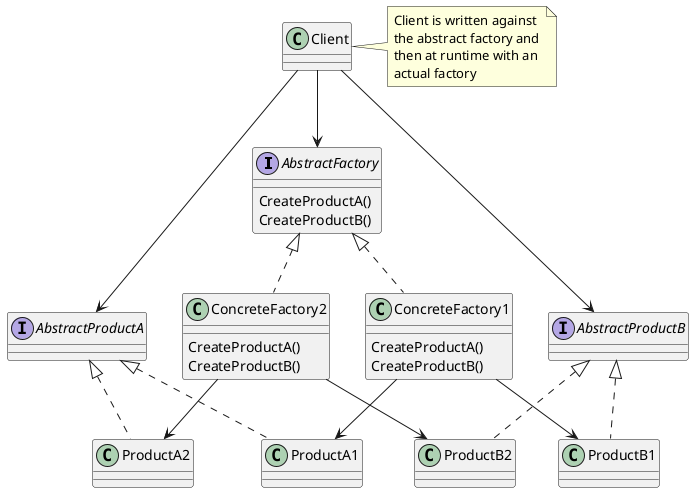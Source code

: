 @startuml

interface AbstractFactory {
  CreateProductA()
  CreateProductB()
}

class ConcreteFactory1 implements AbstractFactory {
  CreateProductA()
  CreateProductB()
}

class ConcreteFactory2 implements AbstractFactory {
  CreateProductA()
  CreateProductB()
}


interface AbstractProductA
class ProductA1 implements AbstractProductA
class ProductA2 implements AbstractProductA

interface AbstractProductB
class ProductB1 implements AbstractProductB
class ProductB2 implements AbstractProductB

ConcreteFactory1 --> ProductA1
ConcreteFactory1 --> ProductB1

ConcreteFactory2 --> ProductA2
ConcreteFactory2 --> ProductB2

Client -down-> AbstractFactory
Client -down-> AbstractProductA
Client -down-> AbstractProductB

note right of Client : Client is written against \nthe abstract factory and\nthen at runtime with an \nactual factory

@enduml

